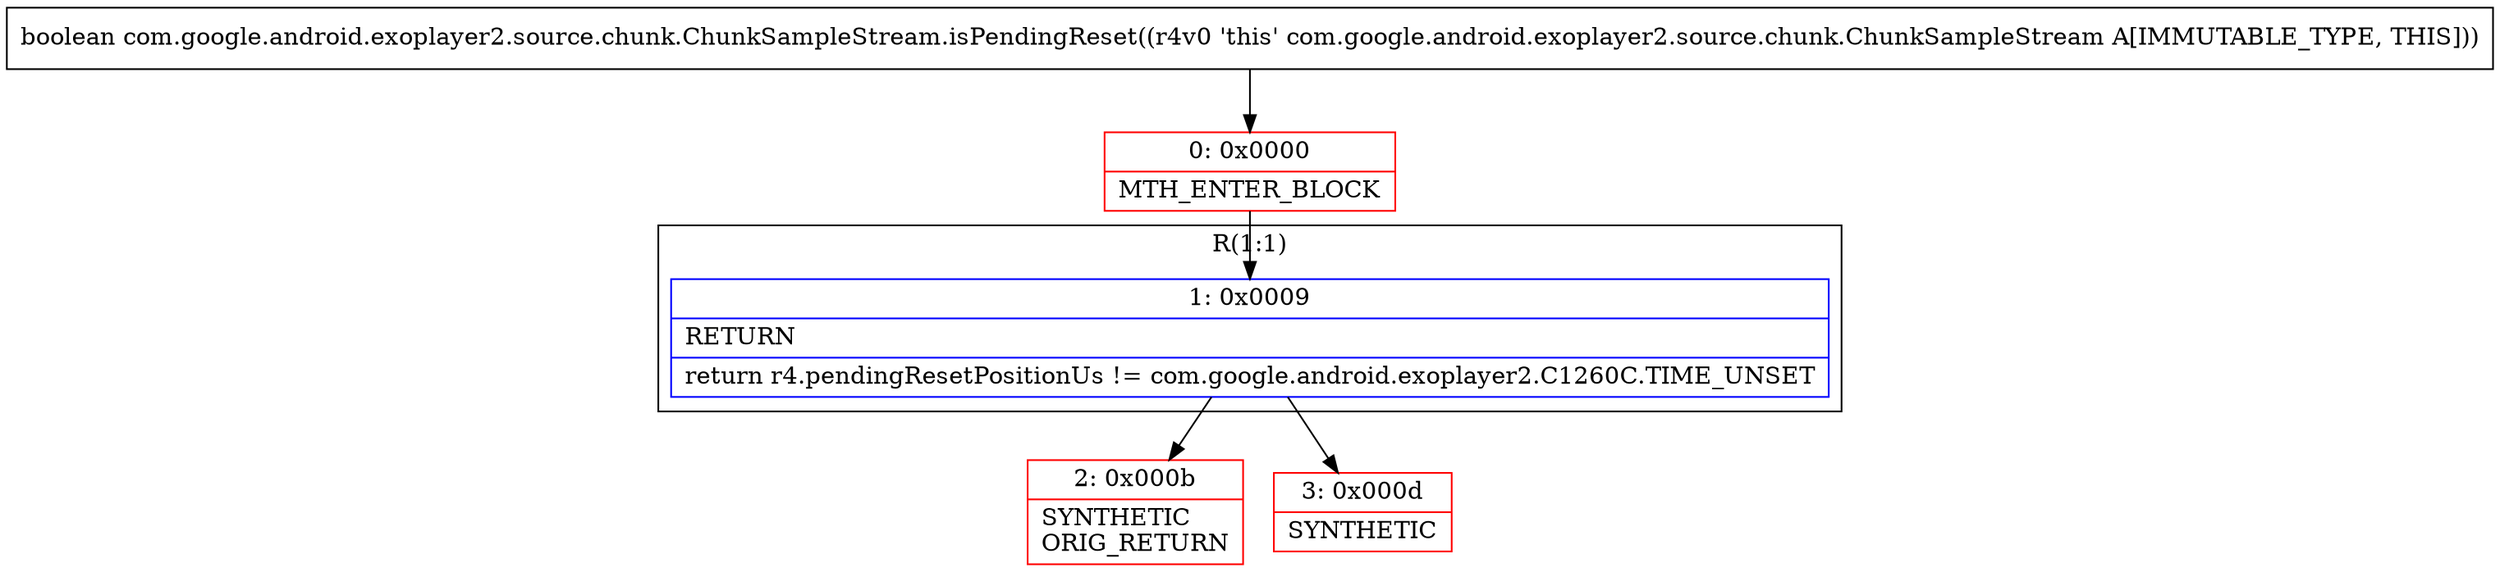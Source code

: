 digraph "CFG forcom.google.android.exoplayer2.source.chunk.ChunkSampleStream.isPendingReset()Z" {
subgraph cluster_Region_1575602196 {
label = "R(1:1)";
node [shape=record,color=blue];
Node_1 [shape=record,label="{1\:\ 0x0009|RETURN\l|return r4.pendingResetPositionUs != com.google.android.exoplayer2.C1260C.TIME_UNSET\l}"];
}
Node_0 [shape=record,color=red,label="{0\:\ 0x0000|MTH_ENTER_BLOCK\l}"];
Node_2 [shape=record,color=red,label="{2\:\ 0x000b|SYNTHETIC\lORIG_RETURN\l}"];
Node_3 [shape=record,color=red,label="{3\:\ 0x000d|SYNTHETIC\l}"];
MethodNode[shape=record,label="{boolean com.google.android.exoplayer2.source.chunk.ChunkSampleStream.isPendingReset((r4v0 'this' com.google.android.exoplayer2.source.chunk.ChunkSampleStream A[IMMUTABLE_TYPE, THIS])) }"];
MethodNode -> Node_0;
Node_1 -> Node_2;
Node_1 -> Node_3;
Node_0 -> Node_1;
}

